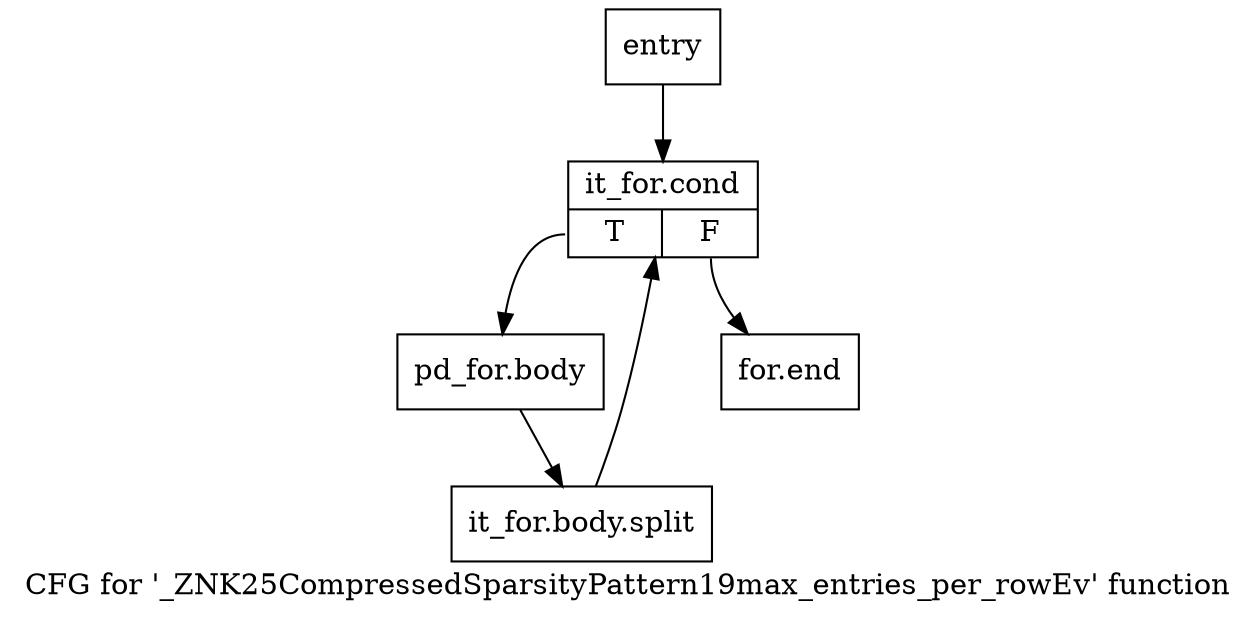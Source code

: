 digraph "CFG for '_ZNK25CompressedSparsityPattern19max_entries_per_rowEv' function" {
	label="CFG for '_ZNK25CompressedSparsityPattern19max_entries_per_rowEv' function";

	Node0x2fe0d40 [shape=record,label="{entry}"];
	Node0x2fe0d40 -> Node0x2fe0d90;
	Node0x2fe0d90 [shape=record,label="{it_for.cond|{<s0>T|<s1>F}}"];
	Node0x2fe0d90:s0 -> Node0x2fe0de0;
	Node0x2fe0d90:s1 -> Node0x2fe0e30;
	Node0x2fe0de0 [shape=record,label="{pd_for.body}"];
	Node0x2fe0de0 -> Node0x7efa360;
	Node0x7efa360 [shape=record,label="{it_for.body.split}"];
	Node0x7efa360 -> Node0x2fe0d90;
	Node0x2fe0e30 [shape=record,label="{for.end}"];
}
